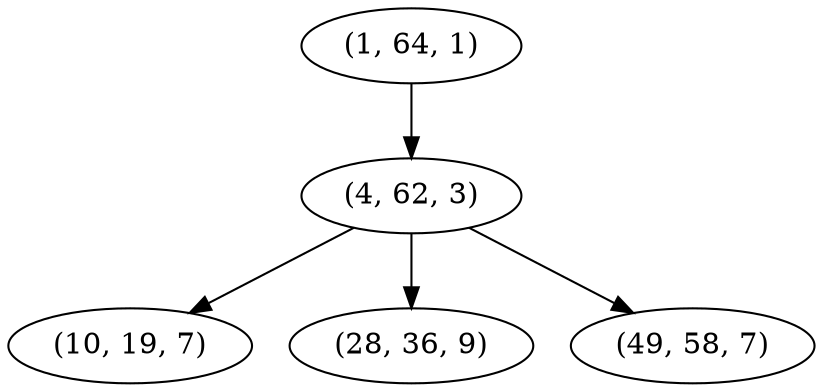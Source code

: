digraph tree {
    "(1, 64, 1)";
    "(4, 62, 3)";
    "(10, 19, 7)";
    "(28, 36, 9)";
    "(49, 58, 7)";
    "(1, 64, 1)" -> "(4, 62, 3)";
    "(4, 62, 3)" -> "(10, 19, 7)";
    "(4, 62, 3)" -> "(28, 36, 9)";
    "(4, 62, 3)" -> "(49, 58, 7)";
}
